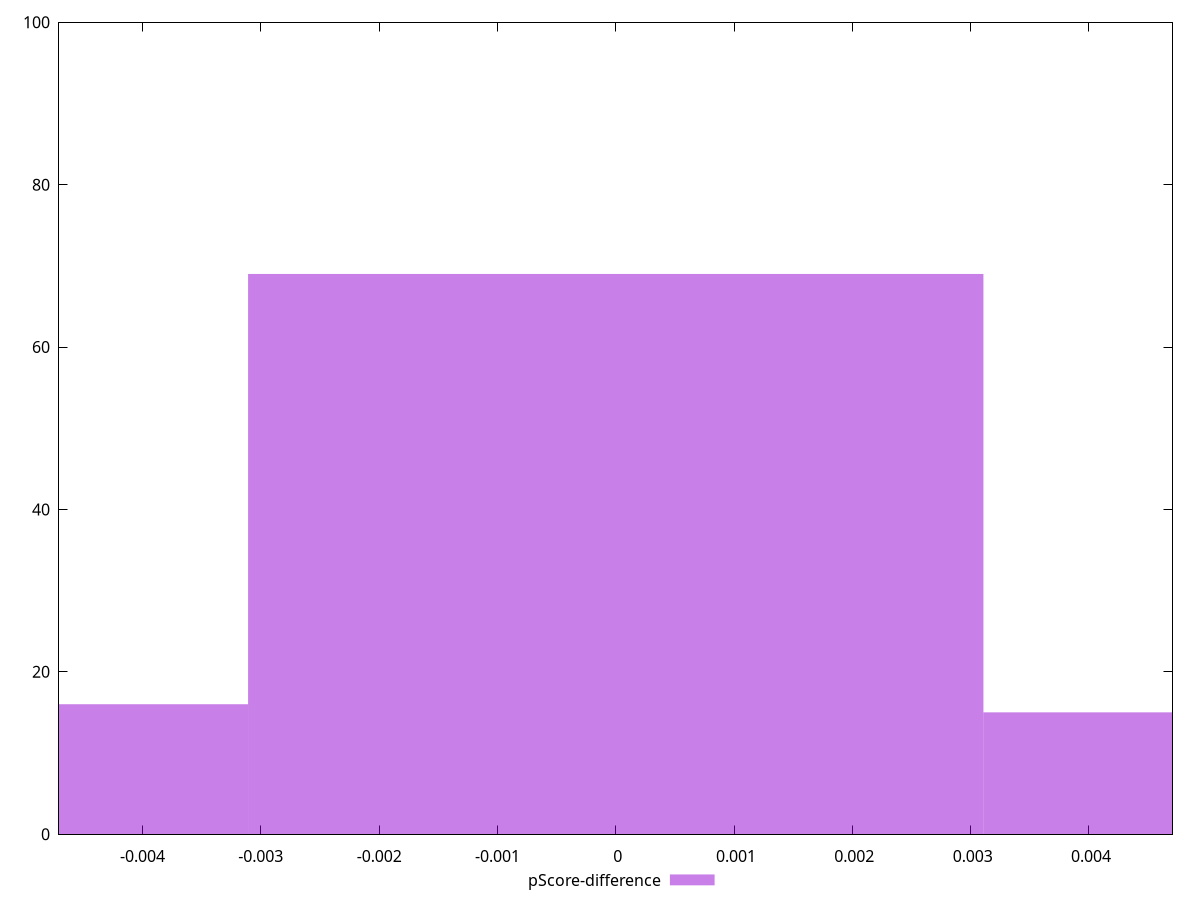 reset

$pScoreDifference <<EOF
0 69
0.006215555815002869 15
-0.006215555815002869 16
EOF

set key outside below
set boxwidth 0.006215555815002869
set xrange [-0.004705882352941171:0.004705882352941171]
set yrange [0:100]
set trange [0:100]
set style fill transparent solid 0.5 noborder
set terminal svg size 640, 490 enhanced background rgb 'white'
set output "report_00015_2021-02-09T16-11-33.973Z/unused-javascript/samples/pages+cached+noadtech/pScore-difference/histogram.svg"

plot $pScoreDifference title "pScore-difference" with boxes

reset
